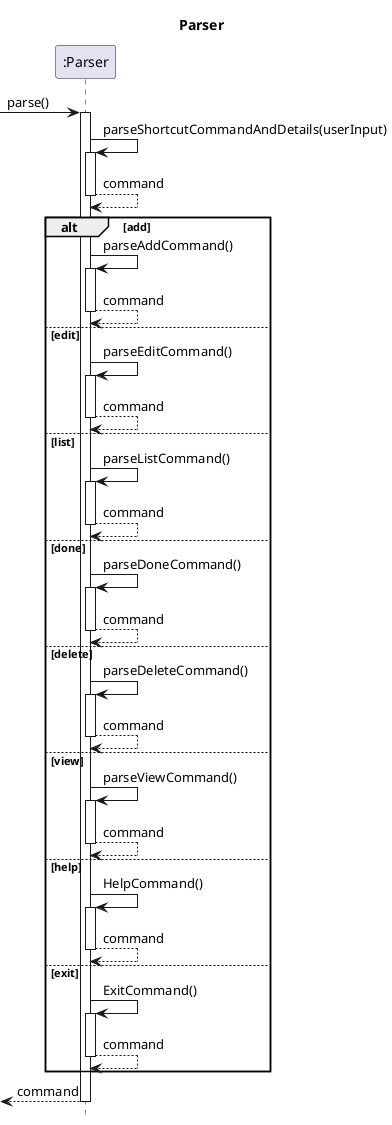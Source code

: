 @startuml
title Parser
hide footbox
participant ":Parser" as Parser

->Parser++:parse()
Parser->Parser++: parseShortcutCommandAndDetails(userInput)
return command
alt add
Parser->Parser++:parseAddCommand()
return command
else edit
Parser->Parser++:parseEditCommand()
return command
else list
Parser->Parser++:parseListCommand()
return command
else done
Parser->Parser++:parseDoneCommand()
return command
else delete
Parser->Parser++:parseDeleteCommand()
return command
else view
Parser->Parser++:parseViewCommand()
return command
else help
Parser->Parser++:HelpCommand()
return command
else exit
Parser->Parser++:ExitCommand()
return command
end
<--Parser--: command


@enduml